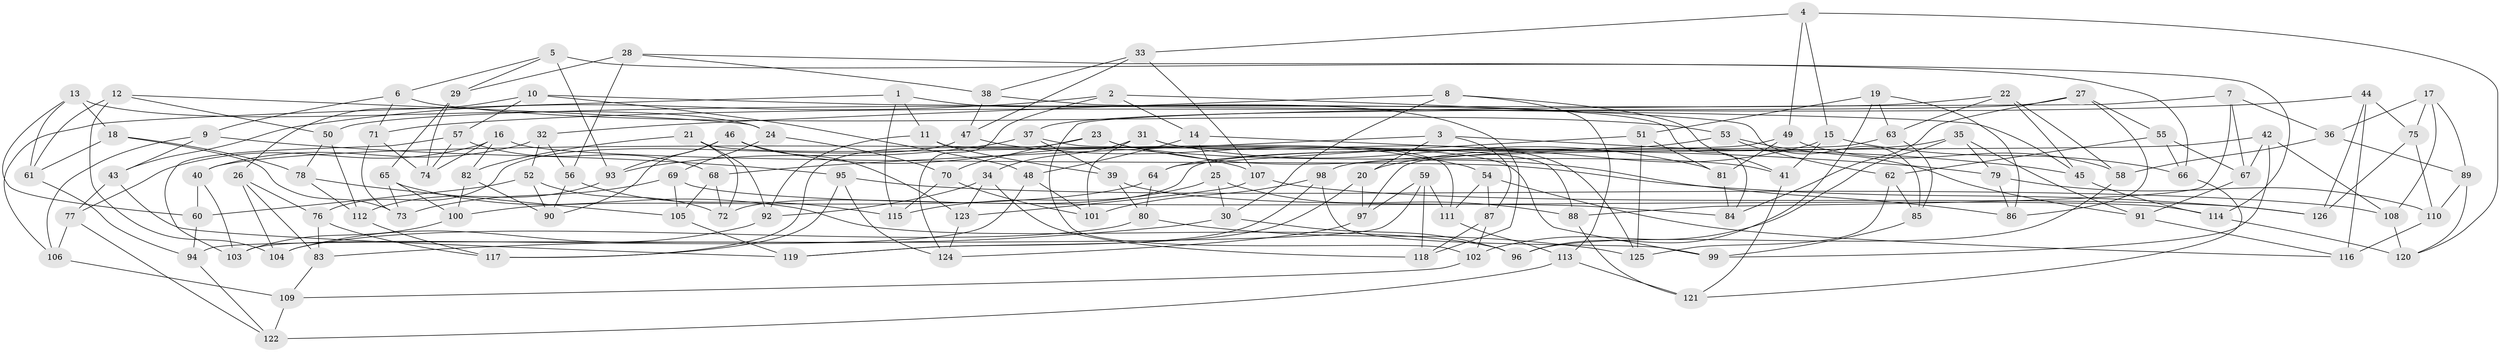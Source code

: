 // coarse degree distribution, {6: 0.5131578947368421, 4: 0.3026315789473684, 5: 0.14473684210526316, 3: 0.039473684210526314}
// Generated by graph-tools (version 1.1) at 2025/42/03/06/25 10:42:19]
// undirected, 126 vertices, 252 edges
graph export_dot {
graph [start="1"]
  node [color=gray90,style=filled];
  1;
  2;
  3;
  4;
  5;
  6;
  7;
  8;
  9;
  10;
  11;
  12;
  13;
  14;
  15;
  16;
  17;
  18;
  19;
  20;
  21;
  22;
  23;
  24;
  25;
  26;
  27;
  28;
  29;
  30;
  31;
  32;
  33;
  34;
  35;
  36;
  37;
  38;
  39;
  40;
  41;
  42;
  43;
  44;
  45;
  46;
  47;
  48;
  49;
  50;
  51;
  52;
  53;
  54;
  55;
  56;
  57;
  58;
  59;
  60;
  61;
  62;
  63;
  64;
  65;
  66;
  67;
  68;
  69;
  70;
  71;
  72;
  73;
  74;
  75;
  76;
  77;
  78;
  79;
  80;
  81;
  82;
  83;
  84;
  85;
  86;
  87;
  88;
  89;
  90;
  91;
  92;
  93;
  94;
  95;
  96;
  97;
  98;
  99;
  100;
  101;
  102;
  103;
  104;
  105;
  106;
  107;
  108;
  109;
  110;
  111;
  112;
  113;
  114;
  115;
  116;
  117;
  118;
  119;
  120;
  121;
  122;
  123;
  124;
  125;
  126;
  1 -- 106;
  1 -- 118;
  1 -- 115;
  1 -- 11;
  2 -- 124;
  2 -- 85;
  2 -- 14;
  2 -- 43;
  3 -- 68;
  3 -- 87;
  3 -- 20;
  3 -- 45;
  4 -- 33;
  4 -- 120;
  4 -- 15;
  4 -- 49;
  5 -- 6;
  5 -- 29;
  5 -- 66;
  5 -- 93;
  6 -- 53;
  6 -- 71;
  6 -- 9;
  7 -- 36;
  7 -- 67;
  7 -- 88;
  7 -- 102;
  8 -- 113;
  8 -- 41;
  8 -- 32;
  8 -- 30;
  9 -- 43;
  9 -- 95;
  9 -- 106;
  10 -- 48;
  10 -- 57;
  10 -- 45;
  10 -- 26;
  11 -- 92;
  11 -- 39;
  11 -- 111;
  12 -- 61;
  12 -- 104;
  12 -- 50;
  12 -- 24;
  13 -- 60;
  13 -- 61;
  13 -- 18;
  13 -- 24;
  14 -- 48;
  14 -- 79;
  14 -- 25;
  15 -- 66;
  15 -- 20;
  15 -- 41;
  16 -- 126;
  16 -- 82;
  16 -- 74;
  16 -- 77;
  17 -- 108;
  17 -- 89;
  17 -- 75;
  17 -- 36;
  18 -- 61;
  18 -- 73;
  18 -- 78;
  19 -- 51;
  19 -- 86;
  19 -- 96;
  19 -- 63;
  20 -- 119;
  20 -- 97;
  21 -- 92;
  21 -- 72;
  21 -- 82;
  21 -- 99;
  22 -- 50;
  22 -- 58;
  22 -- 45;
  22 -- 63;
  23 -- 117;
  23 -- 70;
  23 -- 86;
  23 -- 41;
  24 -- 70;
  24 -- 69;
  25 -- 30;
  25 -- 88;
  25 -- 115;
  26 -- 83;
  26 -- 76;
  26 -- 104;
  27 -- 86;
  27 -- 84;
  27 -- 55;
  27 -- 37;
  28 -- 29;
  28 -- 114;
  28 -- 56;
  28 -- 38;
  29 -- 65;
  29 -- 74;
  30 -- 96;
  30 -- 83;
  31 -- 81;
  31 -- 101;
  31 -- 125;
  31 -- 34;
  32 -- 56;
  32 -- 52;
  32 -- 40;
  33 -- 38;
  33 -- 107;
  33 -- 47;
  34 -- 118;
  34 -- 92;
  34 -- 123;
  35 -- 91;
  35 -- 102;
  35 -- 40;
  35 -- 79;
  36 -- 58;
  36 -- 89;
  37 -- 93;
  37 -- 88;
  37 -- 39;
  38 -- 47;
  38 -- 84;
  39 -- 84;
  39 -- 80;
  40 -- 60;
  40 -- 103;
  41 -- 121;
  42 -- 98;
  42 -- 67;
  42 -- 108;
  42 -- 99;
  43 -- 77;
  43 -- 119;
  44 -- 71;
  44 -- 126;
  44 -- 116;
  44 -- 75;
  45 -- 114;
  46 -- 123;
  46 -- 93;
  46 -- 90;
  46 -- 107;
  47 -- 76;
  47 -- 54;
  48 -- 103;
  48 -- 101;
  49 -- 58;
  49 -- 72;
  49 -- 81;
  50 -- 78;
  50 -- 112;
  51 -- 125;
  51 -- 81;
  51 -- 64;
  52 -- 72;
  52 -- 60;
  52 -- 90;
  53 -- 91;
  53 -- 64;
  53 -- 62;
  54 -- 87;
  54 -- 111;
  54 -- 116;
  55 -- 66;
  55 -- 62;
  55 -- 67;
  56 -- 90;
  56 -- 115;
  57 -- 74;
  57 -- 68;
  57 -- 103;
  58 -- 96;
  59 -- 94;
  59 -- 97;
  59 -- 118;
  59 -- 111;
  60 -- 94;
  61 -- 94;
  62 -- 85;
  62 -- 125;
  63 -- 97;
  63 -- 85;
  64 -- 100;
  64 -- 80;
  65 -- 73;
  65 -- 96;
  65 -- 100;
  66 -- 121;
  67 -- 91;
  68 -- 105;
  68 -- 72;
  69 -- 114;
  69 -- 73;
  69 -- 105;
  70 -- 101;
  70 -- 115;
  71 -- 73;
  71 -- 74;
  75 -- 110;
  75 -- 126;
  76 -- 83;
  76 -- 117;
  77 -- 122;
  77 -- 106;
  78 -- 105;
  78 -- 112;
  79 -- 86;
  79 -- 110;
  80 -- 125;
  80 -- 104;
  81 -- 84;
  82 -- 100;
  82 -- 90;
  83 -- 109;
  85 -- 99;
  87 -- 118;
  87 -- 102;
  88 -- 121;
  89 -- 120;
  89 -- 110;
  91 -- 116;
  92 -- 104;
  93 -- 112;
  94 -- 122;
  95 -- 117;
  95 -- 108;
  95 -- 124;
  97 -- 124;
  98 -- 101;
  98 -- 119;
  98 -- 99;
  100 -- 103;
  102 -- 109;
  105 -- 119;
  106 -- 109;
  107 -- 123;
  107 -- 126;
  108 -- 120;
  109 -- 122;
  110 -- 116;
  111 -- 113;
  112 -- 117;
  113 -- 122;
  113 -- 121;
  114 -- 120;
  123 -- 124;
}

